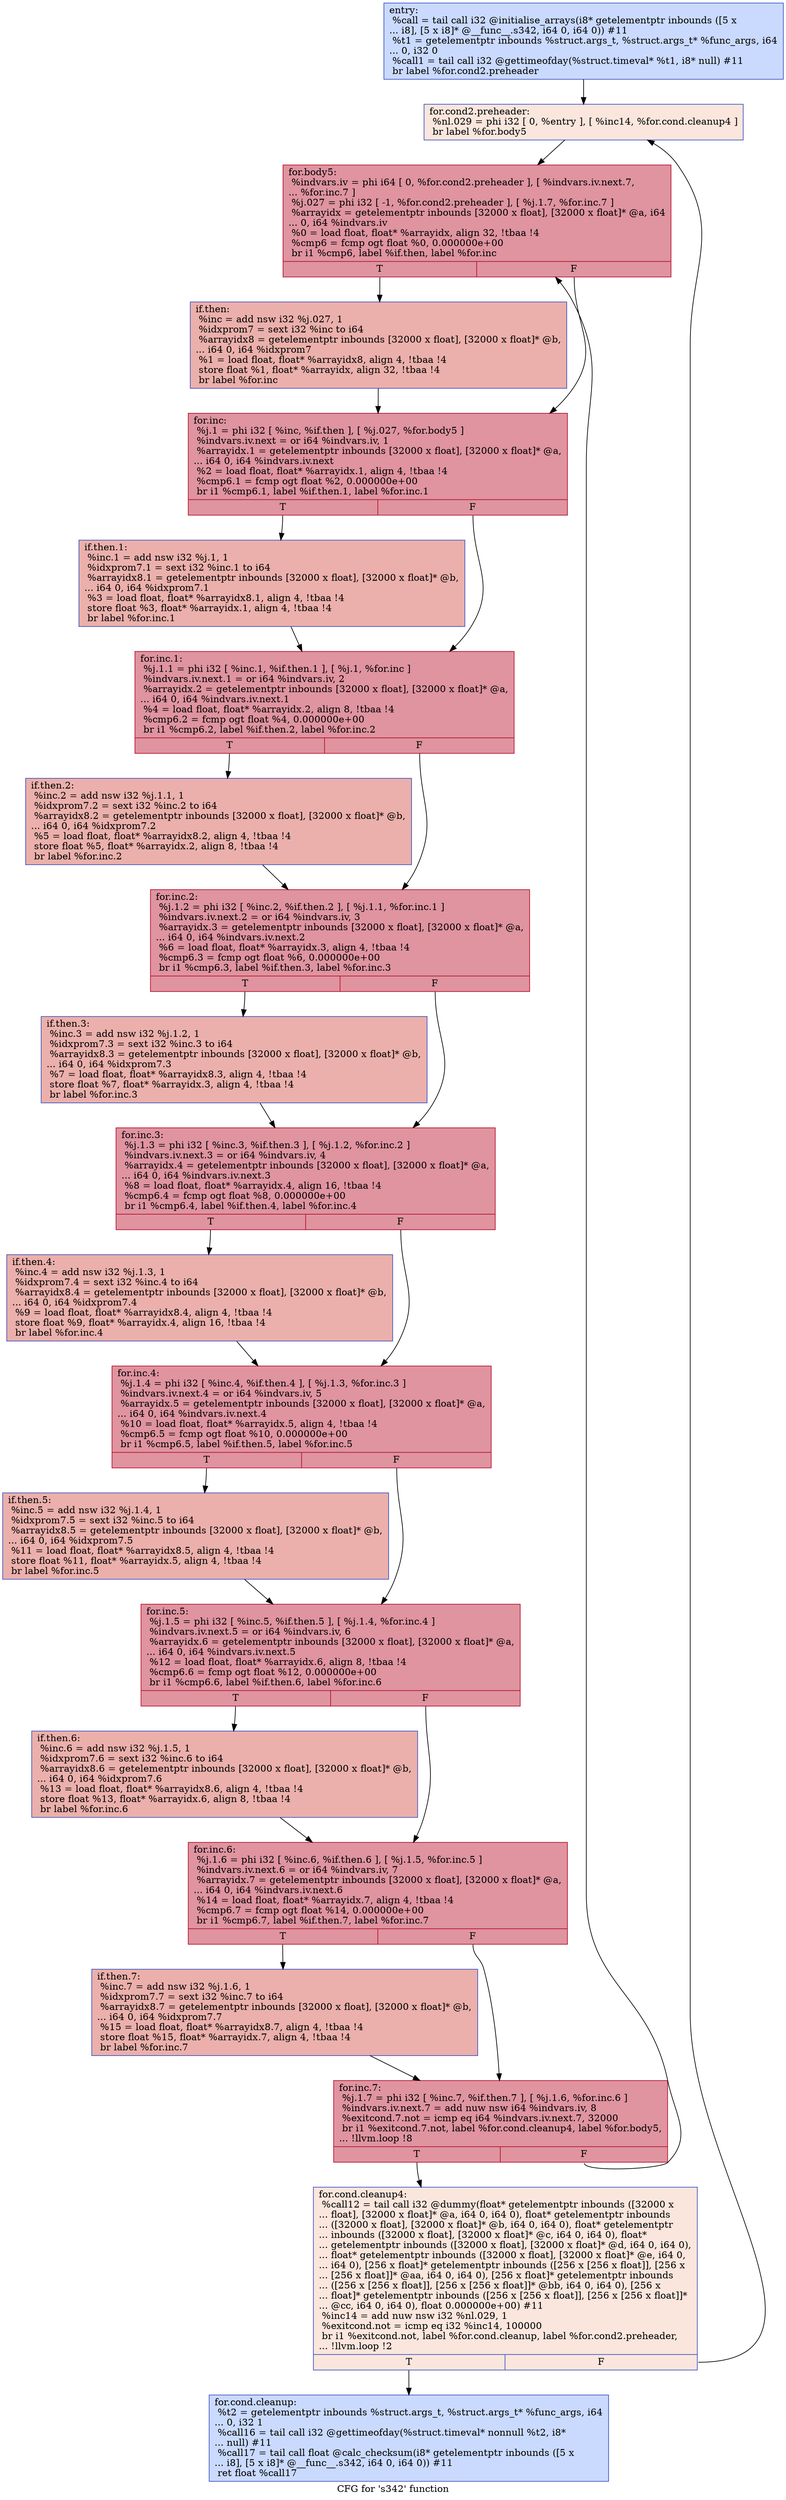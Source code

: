 digraph "CFG for 's342' function" {
	label="CFG for 's342' function";

	Node0x564c93c11110 [shape=record,color="#3d50c3ff", style=filled, fillcolor="#88abfd70",label="{entry:\l  %call = tail call i32 @initialise_arrays(i8* getelementptr inbounds ([5 x\l... i8], [5 x i8]* @__func__.s342, i64 0, i64 0)) #11\l  %t1 = getelementptr inbounds %struct.args_t, %struct.args_t* %func_args, i64\l... 0, i32 0\l  %call1 = tail call i32 @gettimeofday(%struct.timeval* %t1, i8* null) #11\l  br label %for.cond2.preheader\l}"];
	Node0x564c93c11110 -> Node0x564c93c115b0;
	Node0x564c93c115b0 [shape=record,color="#3d50c3ff", style=filled, fillcolor="#f3c7b170",label="{for.cond2.preheader:                              \l  %nl.029 = phi i32 [ 0, %entry ], [ %inc14, %for.cond.cleanup4 ]\l  br label %for.body5\l}"];
	Node0x564c93c115b0 -> Node0x564c93c117e0;
	Node0x564c93c11900 [shape=record,color="#3d50c3ff", style=filled, fillcolor="#88abfd70",label="{for.cond.cleanup:                                 \l  %t2 = getelementptr inbounds %struct.args_t, %struct.args_t* %func_args, i64\l... 0, i32 1\l  %call16 = tail call i32 @gettimeofday(%struct.timeval* nonnull %t2, i8*\l... null) #11\l  %call17 = tail call float @calc_checksum(i8* getelementptr inbounds ([5 x\l... i8], [5 x i8]* @__func__.s342, i64 0, i64 0)) #11\l  ret float %call17\l}"];
	Node0x564c93c116d0 [shape=record,color="#3d50c3ff", style=filled, fillcolor="#f3c7b170",label="{for.cond.cleanup4:                                \l  %call12 = tail call i32 @dummy(float* getelementptr inbounds ([32000 x\l... float], [32000 x float]* @a, i64 0, i64 0), float* getelementptr inbounds\l... ([32000 x float], [32000 x float]* @b, i64 0, i64 0), float* getelementptr\l... inbounds ([32000 x float], [32000 x float]* @c, i64 0, i64 0), float*\l... getelementptr inbounds ([32000 x float], [32000 x float]* @d, i64 0, i64 0),\l... float* getelementptr inbounds ([32000 x float], [32000 x float]* @e, i64 0,\l... i64 0), [256 x float]* getelementptr inbounds ([256 x [256 x float]], [256 x\l... [256 x float]]* @aa, i64 0, i64 0), [256 x float]* getelementptr inbounds\l... ([256 x [256 x float]], [256 x [256 x float]]* @bb, i64 0, i64 0), [256 x\l... float]* getelementptr inbounds ([256 x [256 x float]], [256 x [256 x float]]*\l... @cc, i64 0, i64 0), float 0.000000e+00) #11\l  %inc14 = add nuw nsw i32 %nl.029, 1\l  %exitcond.not = icmp eq i32 %inc14, 100000\l  br i1 %exitcond.not, label %for.cond.cleanup, label %for.cond2.preheader,\l... !llvm.loop !2\l|{<s0>T|<s1>F}}"];
	Node0x564c93c116d0:s0 -> Node0x564c93c11900;
	Node0x564c93c116d0:s1 -> Node0x564c93c115b0;
	Node0x564c93c117e0 [shape=record,color="#b70d28ff", style=filled, fillcolor="#b70d2870",label="{for.body5:                                        \l  %indvars.iv = phi i64 [ 0, %for.cond2.preheader ], [ %indvars.iv.next.7,\l... %for.inc.7 ]\l  %j.027 = phi i32 [ -1, %for.cond2.preheader ], [ %j.1.7, %for.inc.7 ]\l  %arrayidx = getelementptr inbounds [32000 x float], [32000 x float]* @a, i64\l... 0, i64 %indvars.iv\l  %0 = load float, float* %arrayidx, align 32, !tbaa !4\l  %cmp6 = fcmp ogt float %0, 0.000000e+00\l  br i1 %cmp6, label %if.then, label %for.inc\l|{<s0>T|<s1>F}}"];
	Node0x564c93c117e0:s0 -> Node0x564c93c12680;
	Node0x564c93c117e0:s1 -> Node0x564c93c12750;
	Node0x564c93c12680 [shape=record,color="#3d50c3ff", style=filled, fillcolor="#d24b4070",label="{if.then:                                          \l  %inc = add nsw i32 %j.027, 1\l  %idxprom7 = sext i32 %inc to i64\l  %arrayidx8 = getelementptr inbounds [32000 x float], [32000 x float]* @b,\l... i64 0, i64 %idxprom7\l  %1 = load float, float* %arrayidx8, align 4, !tbaa !4\l  store float %1, float* %arrayidx, align 32, !tbaa !4\l  br label %for.inc\l}"];
	Node0x564c93c12680 -> Node0x564c93c12750;
	Node0x564c93c12750 [shape=record,color="#b70d28ff", style=filled, fillcolor="#b70d2870",label="{for.inc:                                          \l  %j.1 = phi i32 [ %inc, %if.then ], [ %j.027, %for.body5 ]\l  %indvars.iv.next = or i64 %indvars.iv, 1\l  %arrayidx.1 = getelementptr inbounds [32000 x float], [32000 x float]* @a,\l... i64 0, i64 %indvars.iv.next\l  %2 = load float, float* %arrayidx.1, align 4, !tbaa !4\l  %cmp6.1 = fcmp ogt float %2, 0.000000e+00\l  br i1 %cmp6.1, label %if.then.1, label %for.inc.1\l|{<s0>T|<s1>F}}"];
	Node0x564c93c12750:s0 -> Node0x564c93c132f0;
	Node0x564c93c12750:s1 -> Node0x564c93c13370;
	Node0x564c93c132f0 [shape=record,color="#3d50c3ff", style=filled, fillcolor="#d24b4070",label="{if.then.1:                                        \l  %inc.1 = add nsw i32 %j.1, 1\l  %idxprom7.1 = sext i32 %inc.1 to i64\l  %arrayidx8.1 = getelementptr inbounds [32000 x float], [32000 x float]* @b,\l... i64 0, i64 %idxprom7.1\l  %3 = load float, float* %arrayidx8.1, align 4, !tbaa !4\l  store float %3, float* %arrayidx.1, align 4, !tbaa !4\l  br label %for.inc.1\l}"];
	Node0x564c93c132f0 -> Node0x564c93c13370;
	Node0x564c93c13370 [shape=record,color="#b70d28ff", style=filled, fillcolor="#b70d2870",label="{for.inc.1:                                        \l  %j.1.1 = phi i32 [ %inc.1, %if.then.1 ], [ %j.1, %for.inc ]\l  %indvars.iv.next.1 = or i64 %indvars.iv, 2\l  %arrayidx.2 = getelementptr inbounds [32000 x float], [32000 x float]* @a,\l... i64 0, i64 %indvars.iv.next.1\l  %4 = load float, float* %arrayidx.2, align 8, !tbaa !4\l  %cmp6.2 = fcmp ogt float %4, 0.000000e+00\l  br i1 %cmp6.2, label %if.then.2, label %for.inc.2\l|{<s0>T|<s1>F}}"];
	Node0x564c93c13370:s0 -> Node0x564c93c13ca0;
	Node0x564c93c13370:s1 -> Node0x564c93c13cf0;
	Node0x564c93c13ca0 [shape=record,color="#3d50c3ff", style=filled, fillcolor="#d24b4070",label="{if.then.2:                                        \l  %inc.2 = add nsw i32 %j.1.1, 1\l  %idxprom7.2 = sext i32 %inc.2 to i64\l  %arrayidx8.2 = getelementptr inbounds [32000 x float], [32000 x float]* @b,\l... i64 0, i64 %idxprom7.2\l  %5 = load float, float* %arrayidx8.2, align 4, !tbaa !4\l  store float %5, float* %arrayidx.2, align 8, !tbaa !4\l  br label %for.inc.2\l}"];
	Node0x564c93c13ca0 -> Node0x564c93c13cf0;
	Node0x564c93c13cf0 [shape=record,color="#b70d28ff", style=filled, fillcolor="#b70d2870",label="{for.inc.2:                                        \l  %j.1.2 = phi i32 [ %inc.2, %if.then.2 ], [ %j.1.1, %for.inc.1 ]\l  %indvars.iv.next.2 = or i64 %indvars.iv, 3\l  %arrayidx.3 = getelementptr inbounds [32000 x float], [32000 x float]* @a,\l... i64 0, i64 %indvars.iv.next.2\l  %6 = load float, float* %arrayidx.3, align 4, !tbaa !4\l  %cmp6.3 = fcmp ogt float %6, 0.000000e+00\l  br i1 %cmp6.3, label %if.then.3, label %for.inc.3\l|{<s0>T|<s1>F}}"];
	Node0x564c93c13cf0:s0 -> Node0x564c93c14570;
	Node0x564c93c13cf0:s1 -> Node0x564c93c12a20;
	Node0x564c93c14570 [shape=record,color="#3d50c3ff", style=filled, fillcolor="#d24b4070",label="{if.then.3:                                        \l  %inc.3 = add nsw i32 %j.1.2, 1\l  %idxprom7.3 = sext i32 %inc.3 to i64\l  %arrayidx8.3 = getelementptr inbounds [32000 x float], [32000 x float]* @b,\l... i64 0, i64 %idxprom7.3\l  %7 = load float, float* %arrayidx8.3, align 4, !tbaa !4\l  store float %7, float* %arrayidx.3, align 4, !tbaa !4\l  br label %for.inc.3\l}"];
	Node0x564c93c14570 -> Node0x564c93c12a20;
	Node0x564c93c12a20 [shape=record,color="#b70d28ff", style=filled, fillcolor="#b70d2870",label="{for.inc.3:                                        \l  %j.1.3 = phi i32 [ %inc.3, %if.then.3 ], [ %j.1.2, %for.inc.2 ]\l  %indvars.iv.next.3 = or i64 %indvars.iv, 4\l  %arrayidx.4 = getelementptr inbounds [32000 x float], [32000 x float]* @a,\l... i64 0, i64 %indvars.iv.next.3\l  %8 = load float, float* %arrayidx.4, align 16, !tbaa !4\l  %cmp6.4 = fcmp ogt float %8, 0.000000e+00\l  br i1 %cmp6.4, label %if.then.4, label %for.inc.4\l|{<s0>T|<s1>F}}"];
	Node0x564c93c12a20:s0 -> Node0x564c93c13ba0;
	Node0x564c93c12a20:s1 -> Node0x564c93c15200;
	Node0x564c93c13ba0 [shape=record,color="#3d50c3ff", style=filled, fillcolor="#d24b4070",label="{if.then.4:                                        \l  %inc.4 = add nsw i32 %j.1.3, 1\l  %idxprom7.4 = sext i32 %inc.4 to i64\l  %arrayidx8.4 = getelementptr inbounds [32000 x float], [32000 x float]* @b,\l... i64 0, i64 %idxprom7.4\l  %9 = load float, float* %arrayidx8.4, align 4, !tbaa !4\l  store float %9, float* %arrayidx.4, align 16, !tbaa !4\l  br label %for.inc.4\l}"];
	Node0x564c93c13ba0 -> Node0x564c93c15200;
	Node0x564c93c15200 [shape=record,color="#b70d28ff", style=filled, fillcolor="#b70d2870",label="{for.inc.4:                                        \l  %j.1.4 = phi i32 [ %inc.4, %if.then.4 ], [ %j.1.3, %for.inc.3 ]\l  %indvars.iv.next.4 = or i64 %indvars.iv, 5\l  %arrayidx.5 = getelementptr inbounds [32000 x float], [32000 x float]* @a,\l... i64 0, i64 %indvars.iv.next.4\l  %10 = load float, float* %arrayidx.5, align 4, !tbaa !4\l  %cmp6.5 = fcmp ogt float %10, 0.000000e+00\l  br i1 %cmp6.5, label %if.then.5, label %for.inc.5\l|{<s0>T|<s1>F}}"];
	Node0x564c93c15200:s0 -> Node0x564c93c15ab0;
	Node0x564c93c15200:s1 -> Node0x564c93c15b00;
	Node0x564c93c15ab0 [shape=record,color="#3d50c3ff", style=filled, fillcolor="#d24b4070",label="{if.then.5:                                        \l  %inc.5 = add nsw i32 %j.1.4, 1\l  %idxprom7.5 = sext i32 %inc.5 to i64\l  %arrayidx8.5 = getelementptr inbounds [32000 x float], [32000 x float]* @b,\l... i64 0, i64 %idxprom7.5\l  %11 = load float, float* %arrayidx8.5, align 4, !tbaa !4\l  store float %11, float* %arrayidx.5, align 4, !tbaa !4\l  br label %for.inc.5\l}"];
	Node0x564c93c15ab0 -> Node0x564c93c15b00;
	Node0x564c93c15b00 [shape=record,color="#b70d28ff", style=filled, fillcolor="#b70d2870",label="{for.inc.5:                                        \l  %j.1.5 = phi i32 [ %inc.5, %if.then.5 ], [ %j.1.4, %for.inc.4 ]\l  %indvars.iv.next.5 = or i64 %indvars.iv, 6\l  %arrayidx.6 = getelementptr inbounds [32000 x float], [32000 x float]* @a,\l... i64 0, i64 %indvars.iv.next.5\l  %12 = load float, float* %arrayidx.6, align 8, !tbaa !4\l  %cmp6.6 = fcmp ogt float %12, 0.000000e+00\l  br i1 %cmp6.6, label %if.then.6, label %for.inc.6\l|{<s0>T|<s1>F}}"];
	Node0x564c93c15b00:s0 -> Node0x564c93c163b0;
	Node0x564c93c15b00:s1 -> Node0x564c93c16400;
	Node0x564c93c163b0 [shape=record,color="#3d50c3ff", style=filled, fillcolor="#d24b4070",label="{if.then.6:                                        \l  %inc.6 = add nsw i32 %j.1.5, 1\l  %idxprom7.6 = sext i32 %inc.6 to i64\l  %arrayidx8.6 = getelementptr inbounds [32000 x float], [32000 x float]* @b,\l... i64 0, i64 %idxprom7.6\l  %13 = load float, float* %arrayidx8.6, align 4, !tbaa !4\l  store float %13, float* %arrayidx.6, align 8, !tbaa !4\l  br label %for.inc.6\l}"];
	Node0x564c93c163b0 -> Node0x564c93c16400;
	Node0x564c93c16400 [shape=record,color="#b70d28ff", style=filled, fillcolor="#b70d2870",label="{for.inc.6:                                        \l  %j.1.6 = phi i32 [ %inc.6, %if.then.6 ], [ %j.1.5, %for.inc.5 ]\l  %indvars.iv.next.6 = or i64 %indvars.iv, 7\l  %arrayidx.7 = getelementptr inbounds [32000 x float], [32000 x float]* @a,\l... i64 0, i64 %indvars.iv.next.6\l  %14 = load float, float* %arrayidx.7, align 4, !tbaa !4\l  %cmp6.7 = fcmp ogt float %14, 0.000000e+00\l  br i1 %cmp6.7, label %if.then.7, label %for.inc.7\l|{<s0>T|<s1>F}}"];
	Node0x564c93c16400:s0 -> Node0x564c93c16cb0;
	Node0x564c93c16400:s1 -> Node0x564c93c12260;
	Node0x564c93c16cb0 [shape=record,color="#3d50c3ff", style=filled, fillcolor="#d24b4070",label="{if.then.7:                                        \l  %inc.7 = add nsw i32 %j.1.6, 1\l  %idxprom7.7 = sext i32 %inc.7 to i64\l  %arrayidx8.7 = getelementptr inbounds [32000 x float], [32000 x float]* @b,\l... i64 0, i64 %idxprom7.7\l  %15 = load float, float* %arrayidx8.7, align 4, !tbaa !4\l  store float %15, float* %arrayidx.7, align 4, !tbaa !4\l  br label %for.inc.7\l}"];
	Node0x564c93c16cb0 -> Node0x564c93c12260;
	Node0x564c93c12260 [shape=record,color="#b70d28ff", style=filled, fillcolor="#b70d2870",label="{for.inc.7:                                        \l  %j.1.7 = phi i32 [ %inc.7, %if.then.7 ], [ %j.1.6, %for.inc.6 ]\l  %indvars.iv.next.7 = add nuw nsw i64 %indvars.iv, 8\l  %exitcond.7.not = icmp eq i64 %indvars.iv.next.7, 32000\l  br i1 %exitcond.7.not, label %for.cond.cleanup4, label %for.body5,\l... !llvm.loop !8\l|{<s0>T|<s1>F}}"];
	Node0x564c93c12260:s0 -> Node0x564c93c116d0;
	Node0x564c93c12260:s1 -> Node0x564c93c117e0;
}
